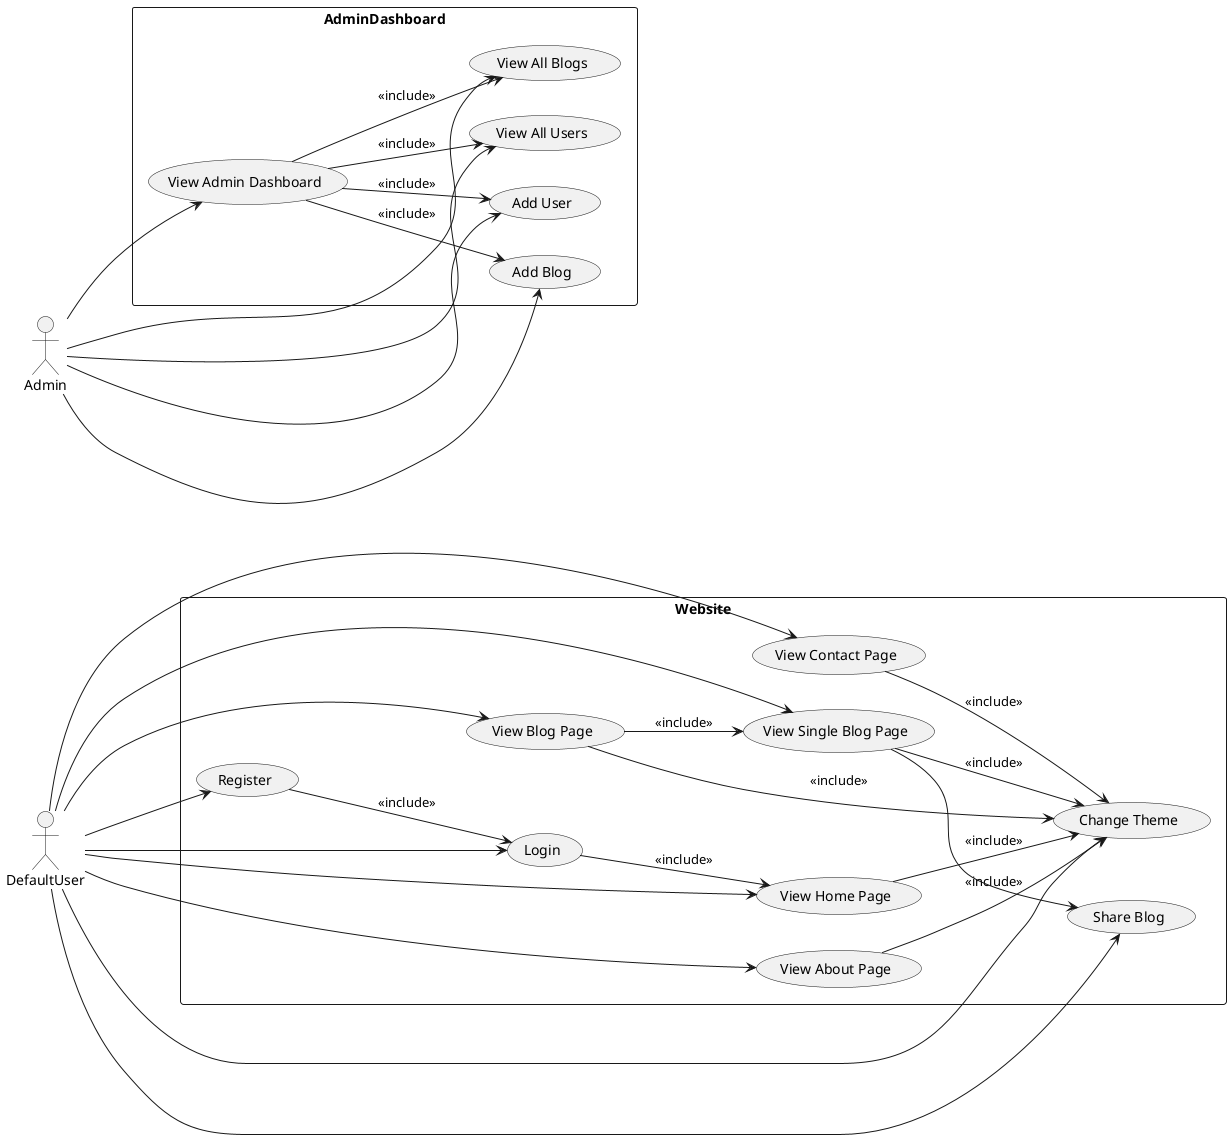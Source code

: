 @startuml
left to right direction
actor DefaultUser as U
actor Admin as A

rectangle Website {
    usecase "Login" as UC1
    usecase "Register" as UC2
    usecase "View Home Page" as UC3
    usecase "View About Page" as UC4
    usecase "View Contact Page" as UC5
    usecase "View Blog Page" as UC6
    usecase "View Single Blog Page" as UC7
    usecase "Share Blog" as UC8
    usecase "Change Theme" as UC9
    UC1 --> UC3 : <<include>>
	UC2 --> UC1 : <<include>>
    UC3 --> UC9 : <<include>>
    UC4 --> UC9 : <<include>>
    UC5 --> UC9 : <<include>>
    UC6 --> UC9 : <<include>>
    UC7 --> UC9 : <<include>>
    UC7 --> UC8
    UC6 --> UC7 : <<include>>
}

rectangle AdminDashboard {
    usecase "View Admin Dashboard" as UC10
    usecase "View All Blogs" as UC11
    usecase "View All Users" as UC12
    usecase "Add Blog" as UC13
    usecase "Add User" as UC14
    UC10 --> UC11 : <<include>>
    UC10 --> UC12 : <<include>>
    UC10 --> UC13 : <<include>>
    UC10 --> UC14 : <<include>>
}

U --> UC1
U --> UC2
U --> UC3
U --> UC4
U --> UC5
U --> UC6
U --> UC7
U --> UC8
U --> UC9

A --> UC10
A --> UC11
A --> UC12
A --> UC13
A --> UC14

@enduml

